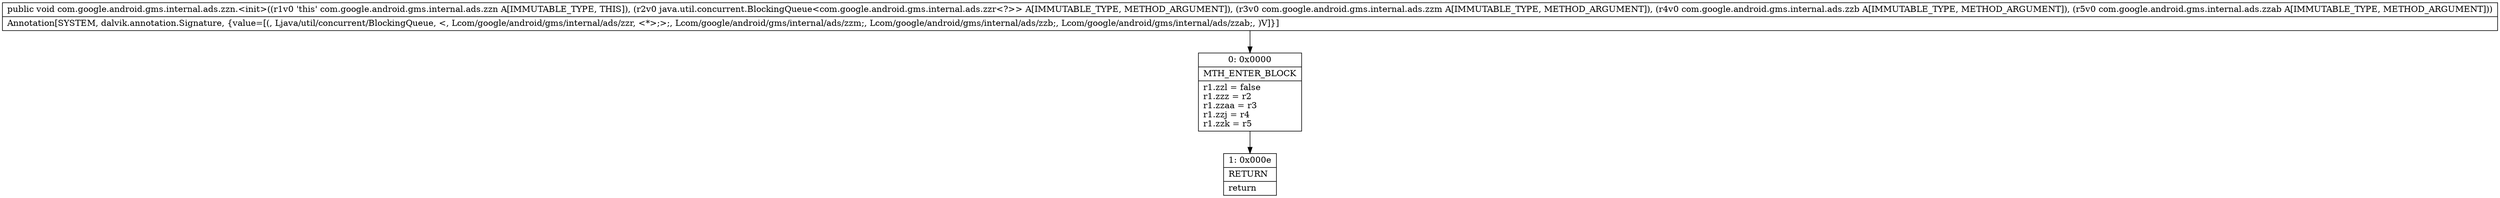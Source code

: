 digraph "CFG forcom.google.android.gms.internal.ads.zzn.\<init\>(Ljava\/util\/concurrent\/BlockingQueue;Lcom\/google\/android\/gms\/internal\/ads\/zzm;Lcom\/google\/android\/gms\/internal\/ads\/zzb;Lcom\/google\/android\/gms\/internal\/ads\/zzab;)V" {
Node_0 [shape=record,label="{0\:\ 0x0000|MTH_ENTER_BLOCK\l|r1.zzl = false\lr1.zzz = r2\lr1.zzaa = r3\lr1.zzj = r4\lr1.zzk = r5\l}"];
Node_1 [shape=record,label="{1\:\ 0x000e|RETURN\l|return\l}"];
MethodNode[shape=record,label="{public void com.google.android.gms.internal.ads.zzn.\<init\>((r1v0 'this' com.google.android.gms.internal.ads.zzn A[IMMUTABLE_TYPE, THIS]), (r2v0 java.util.concurrent.BlockingQueue\<com.google.android.gms.internal.ads.zzr\<?\>\> A[IMMUTABLE_TYPE, METHOD_ARGUMENT]), (r3v0 com.google.android.gms.internal.ads.zzm A[IMMUTABLE_TYPE, METHOD_ARGUMENT]), (r4v0 com.google.android.gms.internal.ads.zzb A[IMMUTABLE_TYPE, METHOD_ARGUMENT]), (r5v0 com.google.android.gms.internal.ads.zzab A[IMMUTABLE_TYPE, METHOD_ARGUMENT]))  | Annotation[SYSTEM, dalvik.annotation.Signature, \{value=[(, Ljava\/util\/concurrent\/BlockingQueue, \<, Lcom\/google\/android\/gms\/internal\/ads\/zzr, \<*\>;\>;, Lcom\/google\/android\/gms\/internal\/ads\/zzm;, Lcom\/google\/android\/gms\/internal\/ads\/zzb;, Lcom\/google\/android\/gms\/internal\/ads\/zzab;, )V]\}]\l}"];
MethodNode -> Node_0;
Node_0 -> Node_1;
}

